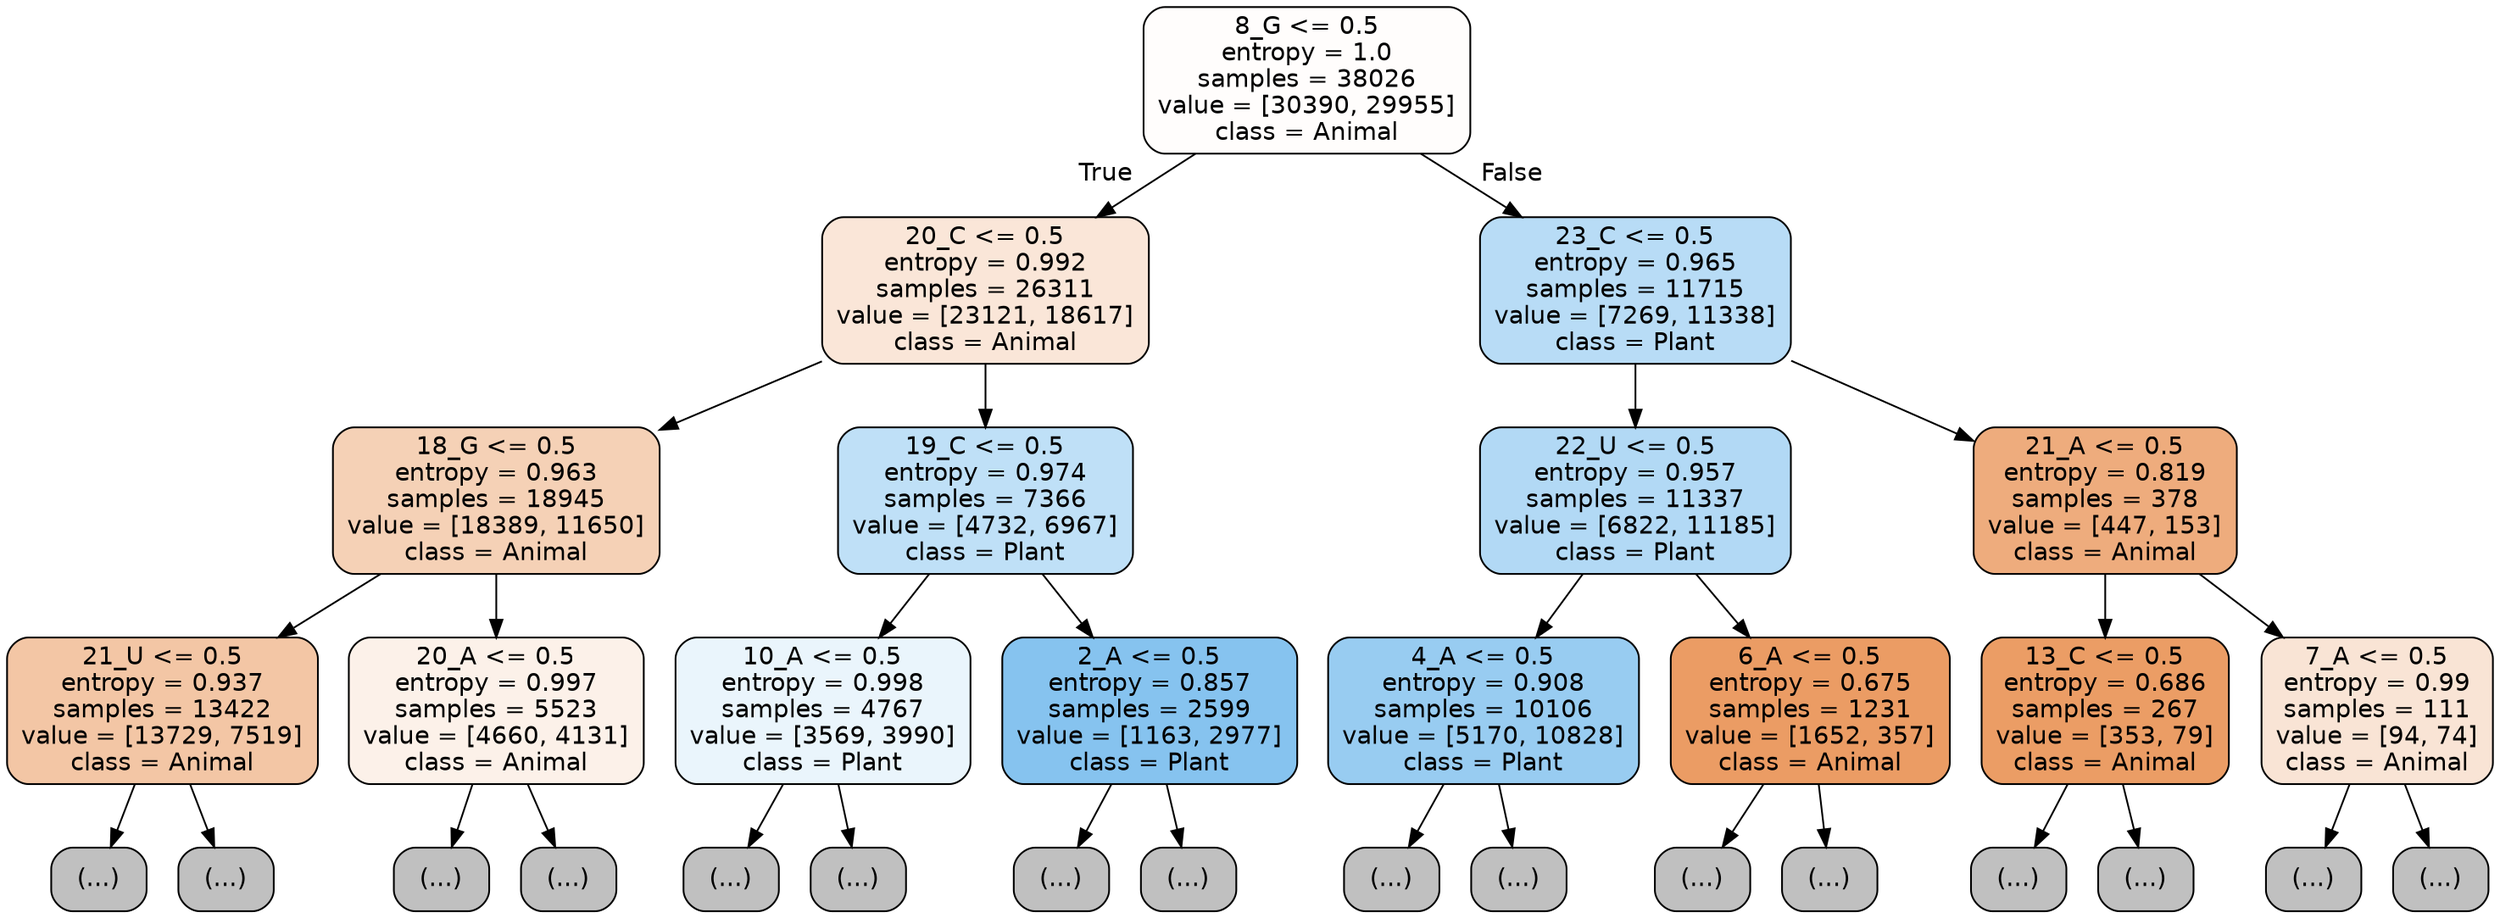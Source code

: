 digraph Tree {
node [shape=box, style="filled, rounded", color="black", fontname="helvetica"] ;
edge [fontname="helvetica"] ;
0 [label="8_G <= 0.5\nentropy = 1.0\nsamples = 38026\nvalue = [30390, 29955]\nclass = Animal", fillcolor="#fffdfc"] ;
1 [label="20_C <= 0.5\nentropy = 0.992\nsamples = 26311\nvalue = [23121, 18617]\nclass = Animal", fillcolor="#fae6d8"] ;
0 -> 1 [labeldistance=2.5, labelangle=45, headlabel="True"] ;
2 [label="18_G <= 0.5\nentropy = 0.963\nsamples = 18945\nvalue = [18389, 11650]\nclass = Animal", fillcolor="#f5d1b6"] ;
1 -> 2 ;
3 [label="21_U <= 0.5\nentropy = 0.937\nsamples = 13422\nvalue = [13729, 7519]\nclass = Animal", fillcolor="#f3c6a5"] ;
2 -> 3 ;
4 [label="(...)", fillcolor="#C0C0C0"] ;
3 -> 4 ;
5543 [label="(...)", fillcolor="#C0C0C0"] ;
3 -> 5543 ;
6872 [label="20_A <= 0.5\nentropy = 0.997\nsamples = 5523\nvalue = [4660, 4131]\nclass = Animal", fillcolor="#fcf1e9"] ;
2 -> 6872 ;
6873 [label="(...)", fillcolor="#C0C0C0"] ;
6872 -> 6873 ;
8610 [label="(...)", fillcolor="#C0C0C0"] ;
6872 -> 8610 ;
9481 [label="19_C <= 0.5\nentropy = 0.974\nsamples = 7366\nvalue = [4732, 6967]\nclass = Plant", fillcolor="#bfe0f7"] ;
1 -> 9481 ;
9482 [label="10_A <= 0.5\nentropy = 0.998\nsamples = 4767\nvalue = [3569, 3990]\nclass = Plant", fillcolor="#eaf5fc"] ;
9481 -> 9482 ;
9483 [label="(...)", fillcolor="#C0C0C0"] ;
9482 -> 9483 ;
11172 [label="(...)", fillcolor="#C0C0C0"] ;
9482 -> 11172 ;
11643 [label="2_A <= 0.5\nentropy = 0.857\nsamples = 2599\nvalue = [1163, 2977]\nclass = Plant", fillcolor="#86c3ef"] ;
9481 -> 11643 ;
11644 [label="(...)", fillcolor="#C0C0C0"] ;
11643 -> 11644 ;
12241 [label="(...)", fillcolor="#C0C0C0"] ;
11643 -> 12241 ;
12412 [label="23_C <= 0.5\nentropy = 0.965\nsamples = 11715\nvalue = [7269, 11338]\nclass = Plant", fillcolor="#b8dcf6"] ;
0 -> 12412 [labeldistance=2.5, labelangle=-45, headlabel="False"] ;
12413 [label="22_U <= 0.5\nentropy = 0.957\nsamples = 11337\nvalue = [6822, 11185]\nclass = Plant", fillcolor="#b2d9f5"] ;
12412 -> 12413 ;
12414 [label="4_A <= 0.5\nentropy = 0.908\nsamples = 10106\nvalue = [5170, 10828]\nclass = Plant", fillcolor="#98ccf1"] ;
12413 -> 12414 ;
12415 [label="(...)", fillcolor="#C0C0C0"] ;
12414 -> 12415 ;
15270 [label="(...)", fillcolor="#C0C0C0"] ;
12414 -> 15270 ;
16083 [label="6_A <= 0.5\nentropy = 0.675\nsamples = 1231\nvalue = [1652, 357]\nclass = Animal", fillcolor="#eb9c64"] ;
12413 -> 16083 ;
16084 [label="(...)", fillcolor="#C0C0C0"] ;
16083 -> 16084 ;
16471 [label="(...)", fillcolor="#C0C0C0"] ;
16083 -> 16471 ;
16584 [label="21_A <= 0.5\nentropy = 0.819\nsamples = 378\nvalue = [447, 153]\nclass = Animal", fillcolor="#eeac7d"] ;
12412 -> 16584 ;
16585 [label="13_C <= 0.5\nentropy = 0.686\nsamples = 267\nvalue = [353, 79]\nclass = Animal", fillcolor="#eb9d65"] ;
16584 -> 16585 ;
16586 [label="(...)", fillcolor="#C0C0C0"] ;
16585 -> 16586 ;
16697 [label="(...)", fillcolor="#C0C0C0"] ;
16585 -> 16697 ;
16716 [label="7_A <= 0.5\nentropy = 0.99\nsamples = 111\nvalue = [94, 74]\nclass = Animal", fillcolor="#f9e4d5"] ;
16584 -> 16716 ;
16717 [label="(...)", fillcolor="#C0C0C0"] ;
16716 -> 16717 ;
16762 [label="(...)", fillcolor="#C0C0C0"] ;
16716 -> 16762 ;
}